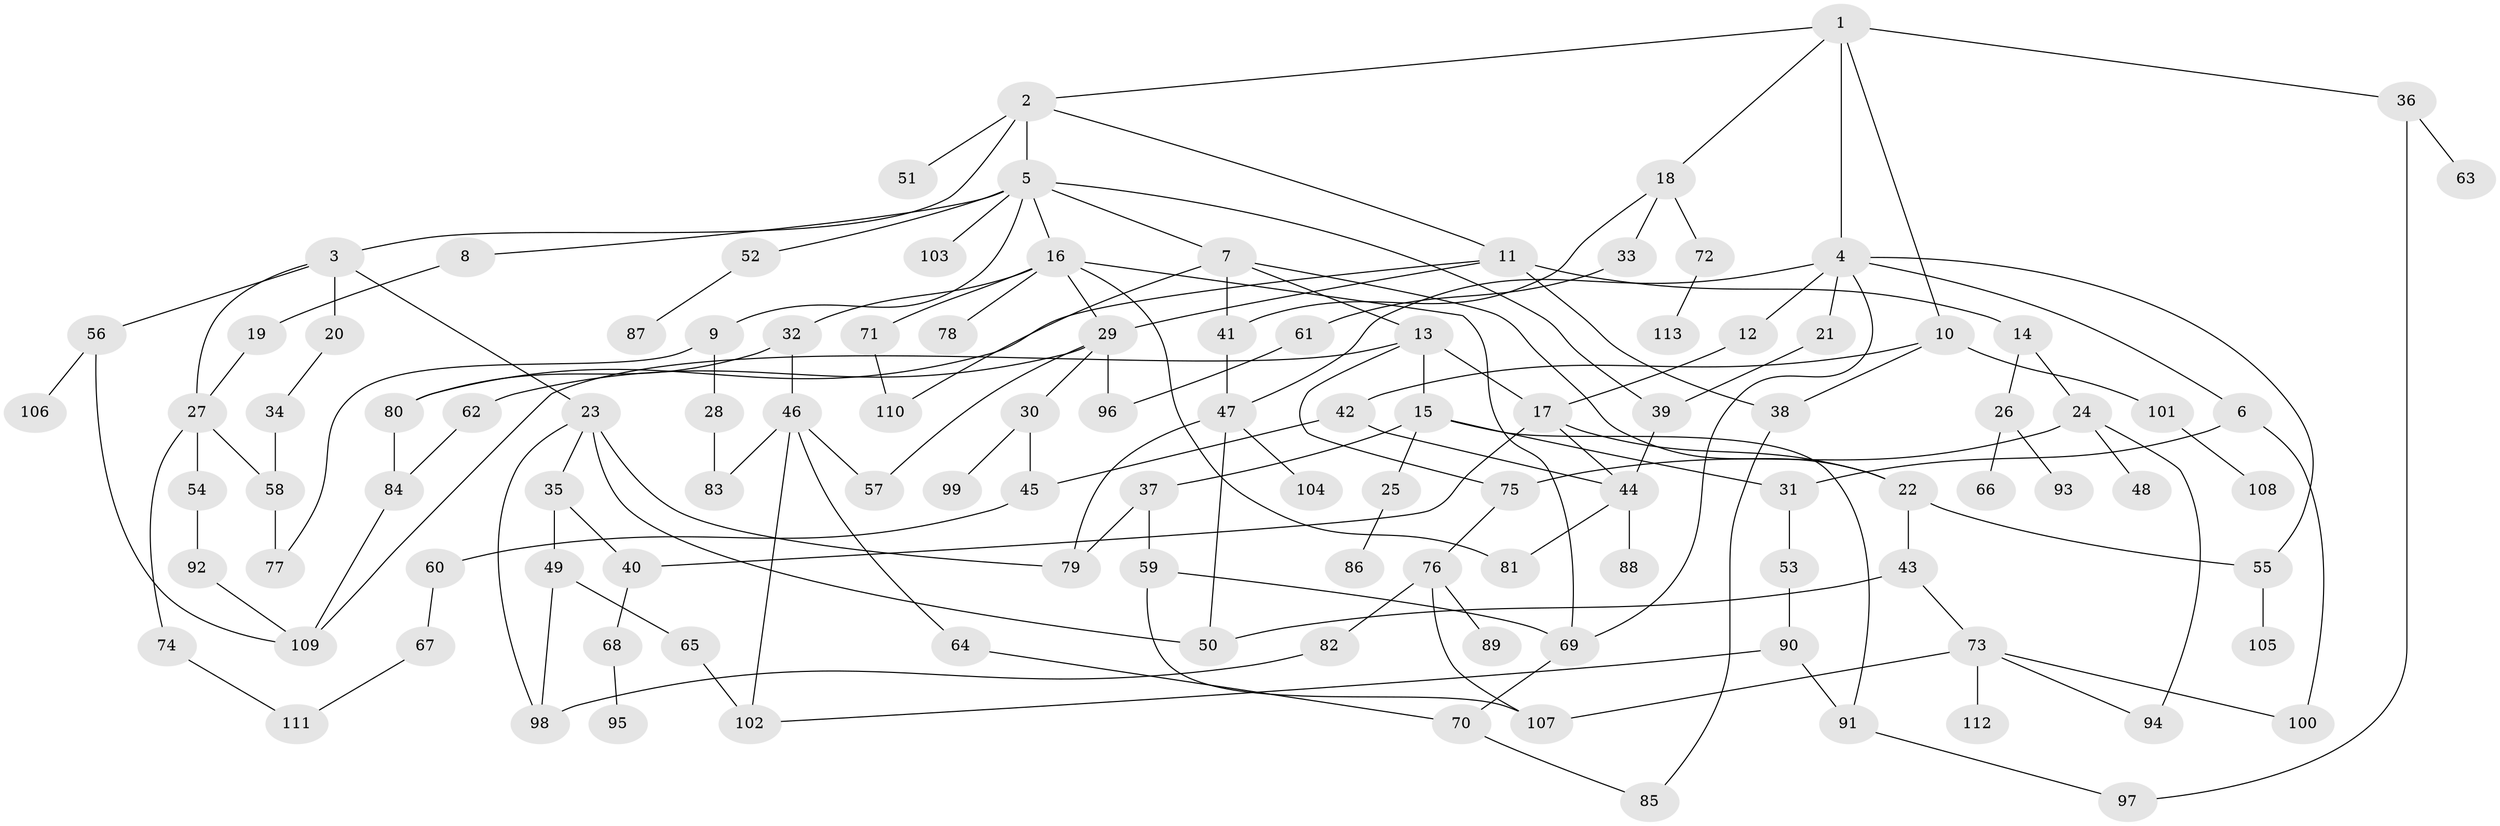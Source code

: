 // Generated by graph-tools (version 1.1) at 2025/34/03/09/25 02:34:32]
// undirected, 113 vertices, 158 edges
graph export_dot {
graph [start="1"]
  node [color=gray90,style=filled];
  1;
  2;
  3;
  4;
  5;
  6;
  7;
  8;
  9;
  10;
  11;
  12;
  13;
  14;
  15;
  16;
  17;
  18;
  19;
  20;
  21;
  22;
  23;
  24;
  25;
  26;
  27;
  28;
  29;
  30;
  31;
  32;
  33;
  34;
  35;
  36;
  37;
  38;
  39;
  40;
  41;
  42;
  43;
  44;
  45;
  46;
  47;
  48;
  49;
  50;
  51;
  52;
  53;
  54;
  55;
  56;
  57;
  58;
  59;
  60;
  61;
  62;
  63;
  64;
  65;
  66;
  67;
  68;
  69;
  70;
  71;
  72;
  73;
  74;
  75;
  76;
  77;
  78;
  79;
  80;
  81;
  82;
  83;
  84;
  85;
  86;
  87;
  88;
  89;
  90;
  91;
  92;
  93;
  94;
  95;
  96;
  97;
  98;
  99;
  100;
  101;
  102;
  103;
  104;
  105;
  106;
  107;
  108;
  109;
  110;
  111;
  112;
  113;
  1 -- 2;
  1 -- 4;
  1 -- 10;
  1 -- 18;
  1 -- 36;
  2 -- 3;
  2 -- 5;
  2 -- 11;
  2 -- 51;
  3 -- 20;
  3 -- 23;
  3 -- 56;
  3 -- 27;
  4 -- 6;
  4 -- 12;
  4 -- 21;
  4 -- 47;
  4 -- 55;
  4 -- 69;
  5 -- 7;
  5 -- 8;
  5 -- 9;
  5 -- 16;
  5 -- 52;
  5 -- 103;
  5 -- 39;
  6 -- 31;
  6 -- 100;
  7 -- 13;
  7 -- 22;
  7 -- 41;
  7 -- 110;
  8 -- 19;
  9 -- 28;
  9 -- 77;
  10 -- 42;
  10 -- 101;
  10 -- 38;
  11 -- 14;
  11 -- 29;
  11 -- 38;
  11 -- 80;
  12 -- 17;
  13 -- 15;
  13 -- 109;
  13 -- 17;
  13 -- 75;
  14 -- 24;
  14 -- 26;
  15 -- 25;
  15 -- 37;
  15 -- 91;
  15 -- 31;
  16 -- 32;
  16 -- 69;
  16 -- 71;
  16 -- 78;
  16 -- 29;
  16 -- 81;
  17 -- 22;
  17 -- 40;
  17 -- 44;
  18 -- 33;
  18 -- 72;
  18 -- 41;
  19 -- 27;
  20 -- 34;
  21 -- 39;
  22 -- 43;
  22 -- 55;
  23 -- 35;
  23 -- 79;
  23 -- 50;
  23 -- 98;
  24 -- 48;
  24 -- 75;
  24 -- 94;
  25 -- 86;
  26 -- 66;
  26 -- 93;
  27 -- 54;
  27 -- 58;
  27 -- 74;
  28 -- 83;
  29 -- 30;
  29 -- 57;
  29 -- 62;
  29 -- 96;
  30 -- 99;
  30 -- 45;
  31 -- 53;
  32 -- 46;
  32 -- 80;
  33 -- 61;
  34 -- 58;
  35 -- 40;
  35 -- 49;
  36 -- 63;
  36 -- 97;
  37 -- 59;
  37 -- 79;
  38 -- 85;
  39 -- 44;
  40 -- 68;
  41 -- 47;
  42 -- 45;
  42 -- 44;
  43 -- 73;
  43 -- 50;
  44 -- 81;
  44 -- 88;
  45 -- 60;
  46 -- 64;
  46 -- 102;
  46 -- 57;
  46 -- 83;
  47 -- 50;
  47 -- 79;
  47 -- 104;
  49 -- 65;
  49 -- 98;
  52 -- 87;
  53 -- 90;
  54 -- 92;
  55 -- 105;
  56 -- 106;
  56 -- 109;
  58 -- 77;
  59 -- 69;
  59 -- 107;
  60 -- 67;
  61 -- 96;
  62 -- 84;
  64 -- 70;
  65 -- 102;
  67 -- 111;
  68 -- 95;
  69 -- 70;
  70 -- 85;
  71 -- 110;
  72 -- 113;
  73 -- 107;
  73 -- 112;
  73 -- 94;
  73 -- 100;
  74 -- 111;
  75 -- 76;
  76 -- 82;
  76 -- 89;
  76 -- 107;
  80 -- 84;
  82 -- 98;
  84 -- 109;
  90 -- 91;
  90 -- 102;
  91 -- 97;
  92 -- 109;
  101 -- 108;
}
